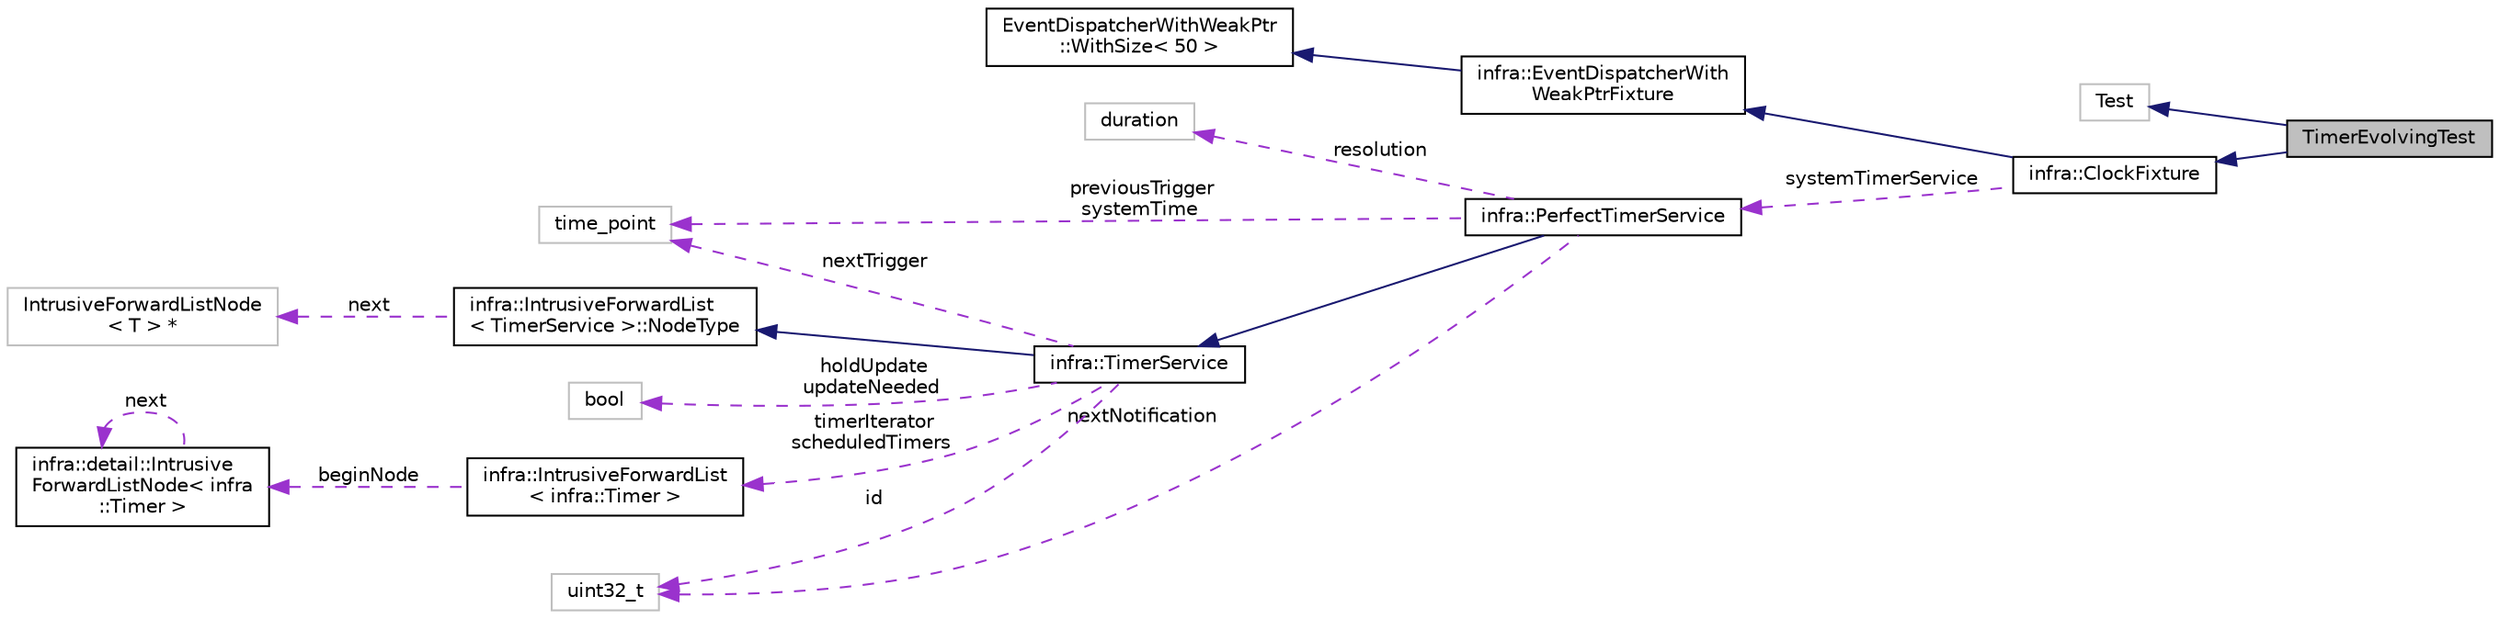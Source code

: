 digraph "TimerEvolvingTest"
{
 // INTERACTIVE_SVG=YES
  edge [fontname="Helvetica",fontsize="10",labelfontname="Helvetica",labelfontsize="10"];
  node [fontname="Helvetica",fontsize="10",shape=record];
  rankdir="LR";
  Node5 [label="TimerEvolvingTest",height=0.2,width=0.4,color="black", fillcolor="grey75", style="filled", fontcolor="black"];
  Node6 -> Node5 [dir="back",color="midnightblue",fontsize="10",style="solid",fontname="Helvetica"];
  Node6 [label="Test",height=0.2,width=0.4,color="grey75", fillcolor="white", style="filled"];
  Node7 -> Node5 [dir="back",color="midnightblue",fontsize="10",style="solid",fontname="Helvetica"];
  Node7 [label="infra::ClockFixture",height=0.2,width=0.4,color="black", fillcolor="white", style="filled",URL="$d1/d73/classinfra_1_1_clock_fixture.html"];
  Node8 -> Node7 [dir="back",color="midnightblue",fontsize="10",style="solid",fontname="Helvetica"];
  Node8 [label="infra::EventDispatcherWith\lWeakPtrFixture",height=0.2,width=0.4,color="black", fillcolor="white", style="filled",URL="$d5/d37/classinfra_1_1_event_dispatcher_with_weak_ptr_fixture.html"];
  Node9 -> Node8 [dir="back",color="midnightblue",fontsize="10",style="solid",fontname="Helvetica"];
  Node9 [label="EventDispatcherWithWeakPtr\l::WithSize\< 50 \>",height=0.2,width=0.4,color="black", fillcolor="white", style="filled",URL="$db/da8/classinfra_1_1_event_dispatcher_with_weak_ptr_1_1_with_size.html"];
  Node10 -> Node7 [dir="back",color="darkorchid3",fontsize="10",style="dashed",label=" systemTimerService" ,fontname="Helvetica"];
  Node10 [label="infra::PerfectTimerService",height=0.2,width=0.4,color="black", fillcolor="white", style="filled",URL="$d6/d35/classinfra_1_1_perfect_timer_service.html"];
  Node11 -> Node10 [dir="back",color="midnightblue",fontsize="10",style="solid",fontname="Helvetica"];
  Node11 [label="infra::TimerService",height=0.2,width=0.4,color="black", fillcolor="white", style="filled",URL="$da/def/classinfra_1_1_timer_service.html"];
  Node12 -> Node11 [dir="back",color="midnightblue",fontsize="10",style="solid",fontname="Helvetica"];
  Node12 [label="infra::IntrusiveForwardList\l\< TimerService \>::NodeType",height=0.2,width=0.4,color="black", fillcolor="white", style="filled",URL="$d7/d4a/classinfra_1_1detail_1_1_intrusive_forward_list_node.html"];
  Node13 -> Node12 [dir="back",color="darkorchid3",fontsize="10",style="dashed",label=" next" ,fontname="Helvetica"];
  Node13 [label="IntrusiveForwardListNode\l\< T \> *",height=0.2,width=0.4,color="grey75", fillcolor="white", style="filled"];
  Node14 -> Node11 [dir="back",color="darkorchid3",fontsize="10",style="dashed",label=" nextTrigger" ,fontname="Helvetica"];
  Node14 [label="time_point",height=0.2,width=0.4,color="grey75", fillcolor="white", style="filled"];
  Node15 -> Node11 [dir="back",color="darkorchid3",fontsize="10",style="dashed",label=" timerIterator\nscheduledTimers" ,fontname="Helvetica"];
  Node15 [label="infra::IntrusiveForwardList\l\< infra::Timer \>",height=0.2,width=0.4,color="black", fillcolor="white", style="filled",URL="$d3/d66/classinfra_1_1_intrusive_forward_list.html"];
  Node16 -> Node15 [dir="back",color="darkorchid3",fontsize="10",style="dashed",label=" beginNode" ,fontname="Helvetica"];
  Node16 [label="infra::detail::Intrusive\lForwardListNode\< infra\l::Timer \>",height=0.2,width=0.4,color="black", fillcolor="white", style="filled",URL="$d7/d4a/classinfra_1_1detail_1_1_intrusive_forward_list_node.html"];
  Node16 -> Node16 [dir="back",color="darkorchid3",fontsize="10",style="dashed",label=" next" ,fontname="Helvetica"];
  Node17 -> Node11 [dir="back",color="darkorchid3",fontsize="10",style="dashed",label=" id" ,fontname="Helvetica"];
  Node17 [label="uint32_t",height=0.2,width=0.4,color="grey75", fillcolor="white", style="filled"];
  Node18 -> Node11 [dir="back",color="darkorchid3",fontsize="10",style="dashed",label=" holdUpdate\nupdateNeeded" ,fontname="Helvetica"];
  Node18 [label="bool",height=0.2,width=0.4,color="grey75", fillcolor="white", style="filled"];
  Node19 -> Node10 [dir="back",color="darkorchid3",fontsize="10",style="dashed",label=" resolution" ,fontname="Helvetica"];
  Node19 [label="duration",height=0.2,width=0.4,color="grey75", fillcolor="white", style="filled"];
  Node14 -> Node10 [dir="back",color="darkorchid3",fontsize="10",style="dashed",label=" previousTrigger\nsystemTime" ,fontname="Helvetica"];
  Node17 -> Node10 [dir="back",color="darkorchid3",fontsize="10",style="dashed",label=" nextNotification" ,fontname="Helvetica"];
}
